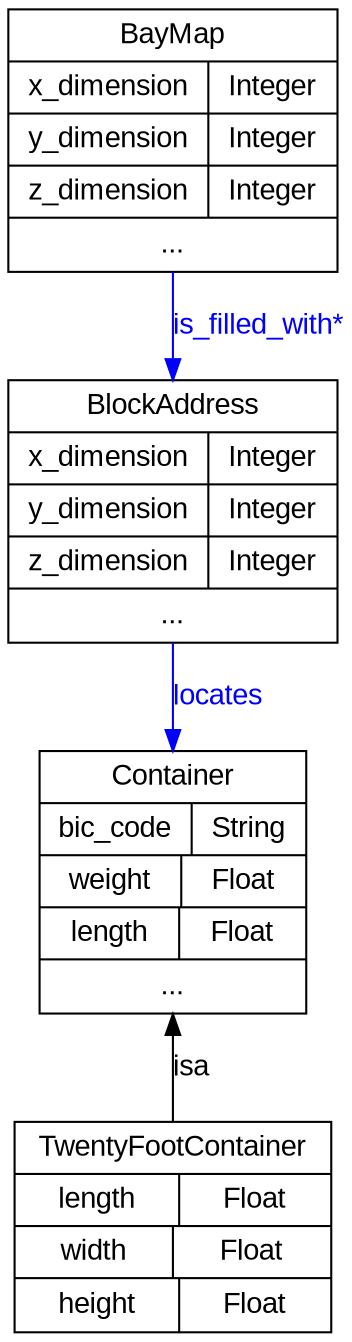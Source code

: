 digraph "Container-Ontologie" {
	node [label="\N", fontname=Arial];
	edge [fontname=Arial];
	graph [bb="0,0,166,642"];
	BayMap [label="{BayMap|{x_dimension|Integer}|{y_dimension|Integer}|{z_dimension|Integer}|{...}}", shape=record, color="0.0,0.0,0.0", fontcolor="0.0,0.0,0.0", pos="79,579", rects="-0.5,616.5,158.5,641.5 -0.5,591.5,96.5,616.5 96.5,591.5,158.5,616.5 -0.5,566.5,96.5,591.5 96.5,566.5,158.5,591.5 -0.5,541.5,96.5\
,566.5 96.5,541.5,158.5,566.5 -0.5,516.5,158.5,541.5", width="2.1944", height="1.75"];
	BlockAddress [label="{BlockAddress|{x_dimension|Integer}|{y_dimension|Integer}|{z_dimension|Integer}|{...}}", shape=record, color="0.0,0.0,0.0", fontcolor="0.0,0.0,0.0", pos="79,399", rects="-0.5,436.5,158.5,461.5 -0.5,411.5,96.5,436.5 96.5,411.5,158.5,436.5 -0.5,386.5,96.5,411.5 96.5,386.5,158.5,411.5 -0.5,361.5,96.5\
,386.5 96.5,361.5,158.5,386.5 -0.5,336.5,158.5,361.5", width="2.1944", height="1.75"];
	TwentyFootContainer [label="{TwentyFootContainer|{length|Float}|{width|Float}|{height|Float}}", shape=record, color="0.0,0.0,0.0", fontcolor="0.0,0.0,0.0", pos="79,51", rects="3,76,155,101 3,51,82,76 82,51,155,76 3,26,79,51 79,26,155,51 3,1,82,26 82,1,155,26", width="2.1111", height="1.4028"];
	Container [label="{Container|{bic_code|String}|{weight|Float}|{length|Float}|{...}}", shape=record, color="0.0,0.0,0.0", fontcolor="0.0,0.0,0.0", pos="79,219", rects="14.5,256.5,143.5,281.5 14.5,231.5,90.5,256.5 90.5,231.5,143.5,256.5 14.5,206.5,83.5,231.5 83.5,206.5,143.5,231.5 14.5,181.5,82.5\
,206.5 82.5,181.5,143.5,206.5 14.5,156.5,143.5,181.5", width="1.7778", height="1.75"];
	BayMap -> BlockAddress [style=filled, label="is_filled_with*", color="0.6666667,1.0,1.0", fontcolor="0.6666667,1.0,1.0", pos="e,79,461.78 79,516.3 79,501.95 79,486.59 79,471.86", lp="122.5,489"];
	Container -> TwentyFootContainer [label=isa, color="0.0,0.0,0.0", fontcolor="0.0,0.0,0.0", dir=back, pos="s,79,156.44 79,146.03 79,130.84 79,115.16 79,101.02", lp="88.5,129"];
	BlockAddress -> Container [style=filled, label=locates, color="0.6666667,1.0,1.0", fontcolor="0.6666667,1.0,1.0", pos="e,79,281.78 79,336.3 79,321.95 79,306.59 79,291.86", lp="102,309"];
}
